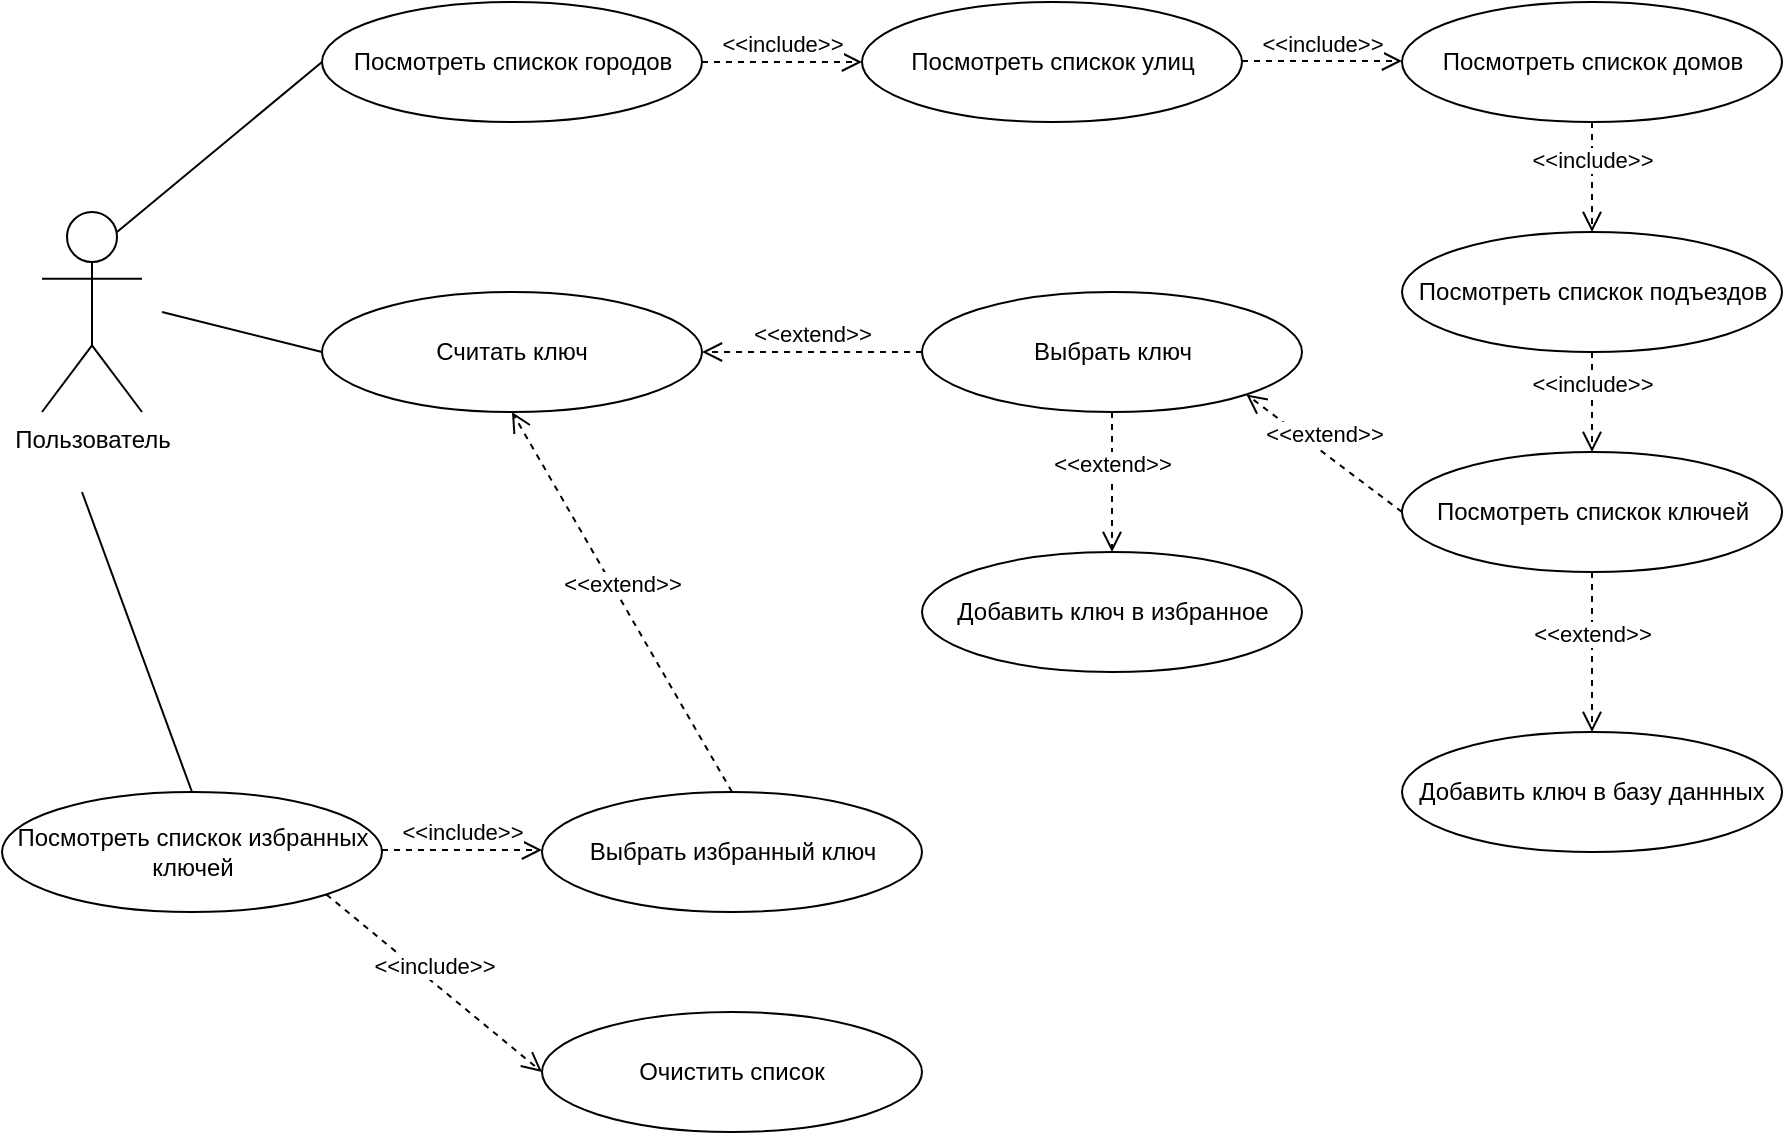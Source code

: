 <mxfile version="13.0.3" type="device"><diagram id="ROmb9GG0ga3p0YJN0fDe" name="Страница 1"><mxGraphModel dx="1038" dy="607" grid="1" gridSize="10" guides="1" tooltips="1" connect="1" arrows="1" fold="1" page="1" pageScale="1" pageWidth="1169" pageHeight="1654" math="0" shadow="0"><root><mxCell id="0"/><mxCell id="1" parent="0"/><mxCell id="heEhFixOHTxp85KrmSbz-1" value="Пользователь" style="shape=umlActor;verticalLabelPosition=bottom;labelBackgroundColor=#ffffff;verticalAlign=top;html=1;outlineConnect=0;" parent="1" vertex="1"><mxGeometry x="160" y="200" width="50" height="100" as="geometry"/></mxCell><mxCell id="heEhFixOHTxp85KrmSbz-4" value="" style="ellipse;whiteSpace=wrap;html=1;" parent="1" vertex="1"><mxGeometry x="300" y="95" width="190" height="60" as="geometry"/></mxCell><mxCell id="heEhFixOHTxp85KrmSbz-5" value="Посмотреть спискок городов" style="text;html=1;align=center;verticalAlign=middle;resizable=0;points=[];autosize=1;" parent="1" vertex="1"><mxGeometry x="310" y="115" width="170" height="20" as="geometry"/></mxCell><mxCell id="heEhFixOHTxp85KrmSbz-6" value="" style="ellipse;whiteSpace=wrap;html=1;" parent="1" vertex="1"><mxGeometry x="570" y="95" width="190" height="60" as="geometry"/></mxCell><mxCell id="heEhFixOHTxp85KrmSbz-7" value="Посмотреть спискок улиц" style="text;html=1;align=center;verticalAlign=middle;resizable=0;points=[];autosize=1;" parent="1" vertex="1"><mxGeometry x="585" y="115" width="160" height="20" as="geometry"/></mxCell><mxCell id="heEhFixOHTxp85KrmSbz-8" value="" style="ellipse;whiteSpace=wrap;html=1;" parent="1" vertex="1"><mxGeometry x="840" y="95" width="190" height="60" as="geometry"/></mxCell><mxCell id="heEhFixOHTxp85KrmSbz-9" value="Посмотреть спискок домов" style="text;html=1;align=center;verticalAlign=middle;resizable=0;points=[];autosize=1;" parent="1" vertex="1"><mxGeometry x="850" y="115" width="170" height="20" as="geometry"/></mxCell><mxCell id="heEhFixOHTxp85KrmSbz-10" value="" style="ellipse;whiteSpace=wrap;html=1;" parent="1" vertex="1"><mxGeometry x="840" y="210" width="190" height="60" as="geometry"/></mxCell><mxCell id="heEhFixOHTxp85KrmSbz-11" value="Посмотреть спискок подъездов" style="text;html=1;align=center;verticalAlign=middle;resizable=0;points=[];autosize=1;" parent="1" vertex="1"><mxGeometry x="840" y="230" width="190" height="20" as="geometry"/></mxCell><mxCell id="heEhFixOHTxp85KrmSbz-12" value="" style="ellipse;whiteSpace=wrap;html=1;" parent="1" vertex="1"><mxGeometry x="840" y="320" width="190" height="60" as="geometry"/></mxCell><mxCell id="heEhFixOHTxp85KrmSbz-13" value="Посмотреть спискок ключей" style="text;html=1;align=center;verticalAlign=middle;resizable=0;points=[];autosize=1;" parent="1" vertex="1"><mxGeometry x="850" y="340" width="170" height="20" as="geometry"/></mxCell><mxCell id="heEhFixOHTxp85KrmSbz-14" value="" style="endArrow=none;html=1;exitX=0.75;exitY=0.1;exitDx=0;exitDy=0;exitPerimeter=0;entryX=0;entryY=0.5;entryDx=0;entryDy=0;" parent="1" source="heEhFixOHTxp85KrmSbz-1" target="heEhFixOHTxp85KrmSbz-4" edge="1"><mxGeometry width="50" height="50" relative="1" as="geometry"><mxPoint x="390" y="300" as="sourcePoint"/><mxPoint x="440" y="250" as="targetPoint"/></mxGeometry></mxCell><mxCell id="heEhFixOHTxp85KrmSbz-15" value="&amp;lt;&amp;lt;include&amp;gt;&amp;gt;" style="html=1;verticalAlign=bottom;endArrow=open;dashed=1;endSize=8;exitX=1;exitY=0.5;exitDx=0;exitDy=0;entryX=0;entryY=0.5;entryDx=0;entryDy=0;" parent="1" source="heEhFixOHTxp85KrmSbz-4" target="heEhFixOHTxp85KrmSbz-6" edge="1"><mxGeometry relative="1" as="geometry"><mxPoint x="590" y="220" as="sourcePoint"/><mxPoint x="510" y="220" as="targetPoint"/></mxGeometry></mxCell><mxCell id="heEhFixOHTxp85KrmSbz-17" value="&amp;lt;&amp;lt;include&amp;gt;&amp;gt;" style="html=1;verticalAlign=bottom;endArrow=open;dashed=1;endSize=8;exitX=1;exitY=0.5;exitDx=0;exitDy=0;entryX=0;entryY=0.5;entryDx=0;entryDy=0;" parent="1" edge="1"><mxGeometry relative="1" as="geometry"><mxPoint x="760" y="124.5" as="sourcePoint"/><mxPoint x="840" y="124.5" as="targetPoint"/></mxGeometry></mxCell><mxCell id="heEhFixOHTxp85KrmSbz-18" value="&amp;lt;&amp;lt;include&amp;gt;&amp;gt;" style="html=1;verticalAlign=bottom;endArrow=open;dashed=1;endSize=8;exitX=0.5;exitY=1;exitDx=0;exitDy=0;entryX=0.5;entryY=0;entryDx=0;entryDy=0;" parent="1" source="heEhFixOHTxp85KrmSbz-8" target="heEhFixOHTxp85KrmSbz-10" edge="1"><mxGeometry relative="1" as="geometry"><mxPoint x="510" y="145" as="sourcePoint"/><mxPoint x="590" y="145" as="targetPoint"/></mxGeometry></mxCell><mxCell id="heEhFixOHTxp85KrmSbz-19" value="&amp;lt;&amp;lt;include&amp;gt;&amp;gt;" style="html=1;verticalAlign=bottom;endArrow=open;dashed=1;endSize=8;exitX=0.5;exitY=1;exitDx=0;exitDy=0;entryX=0.5;entryY=0;entryDx=0;entryDy=0;" parent="1" source="heEhFixOHTxp85KrmSbz-10" target="heEhFixOHTxp85KrmSbz-12" edge="1"><mxGeometry relative="1" as="geometry"><mxPoint x="520" y="155" as="sourcePoint"/><mxPoint x="600" y="155" as="targetPoint"/></mxGeometry></mxCell><mxCell id="heEhFixOHTxp85KrmSbz-20" value="Считать ключ" style="ellipse;whiteSpace=wrap;html=1;" parent="1" vertex="1"><mxGeometry x="300" y="240" width="190" height="60" as="geometry"/></mxCell><mxCell id="heEhFixOHTxp85KrmSbz-22" value="" style="ellipse;whiteSpace=wrap;html=1;" parent="1" vertex="1"><mxGeometry x="140" y="490" width="190" height="60" as="geometry"/></mxCell><mxCell id="heEhFixOHTxp85KrmSbz-23" value="Посмотреть спискок избранных&lt;br&gt;ключей" style="text;html=1;align=center;verticalAlign=middle;resizable=0;points=[];autosize=1;" parent="1" vertex="1"><mxGeometry x="140" y="505" width="190" height="30" as="geometry"/></mxCell><mxCell id="heEhFixOHTxp85KrmSbz-24" value="Добавить ключ в базу даннных" style="ellipse;whiteSpace=wrap;html=1;" parent="1" vertex="1"><mxGeometry x="840" y="460" width="190" height="60" as="geometry"/></mxCell><mxCell id="heEhFixOHTxp85KrmSbz-25" value="&amp;lt;&amp;lt;extend&amp;gt;&amp;gt;" style="html=1;verticalAlign=bottom;endArrow=open;dashed=1;endSize=8;exitX=0.5;exitY=1;exitDx=0;exitDy=0;entryX=0.5;entryY=0;entryDx=0;entryDy=0;" parent="1" source="heEhFixOHTxp85KrmSbz-12" target="heEhFixOHTxp85KrmSbz-24" edge="1"><mxGeometry relative="1" as="geometry"><mxPoint x="909.995" y="380.003" as="sourcePoint"/><mxPoint x="852.82" y="338.79" as="targetPoint"/></mxGeometry></mxCell><mxCell id="heEhFixOHTxp85KrmSbz-26" value="&amp;lt;&amp;lt;extend&amp;gt;&amp;gt;" style="html=1;verticalAlign=bottom;endArrow=open;dashed=1;endSize=8;entryX=1;entryY=1;entryDx=0;entryDy=0;" parent="1" target="heEhFixOHTxp85KrmSbz-27" edge="1"><mxGeometry relative="1" as="geometry"><mxPoint x="840" y="350" as="sourcePoint"/><mxPoint x="920" y="430" as="targetPoint"/></mxGeometry></mxCell><mxCell id="heEhFixOHTxp85KrmSbz-27" value="" style="ellipse;whiteSpace=wrap;html=1;" parent="1" vertex="1"><mxGeometry x="600" y="240" width="190" height="60" as="geometry"/></mxCell><mxCell id="heEhFixOHTxp85KrmSbz-28" value="Выбрать ключ" style="text;html=1;align=center;verticalAlign=middle;resizable=0;points=[];autosize=1;" parent="1" vertex="1"><mxGeometry x="650" y="260" width="90" height="20" as="geometry"/></mxCell><mxCell id="heEhFixOHTxp85KrmSbz-29" value="" style="endArrow=none;html=1;entryX=0;entryY=0.5;entryDx=0;entryDy=0;" parent="1" target="heEhFixOHTxp85KrmSbz-20" edge="1"><mxGeometry width="50" height="50" relative="1" as="geometry"><mxPoint x="220" y="250" as="sourcePoint"/><mxPoint x="320" y="320" as="targetPoint"/></mxGeometry></mxCell><mxCell id="heEhFixOHTxp85KrmSbz-30" value="" style="endArrow=none;html=1;entryX=0.5;entryY=0;entryDx=0;entryDy=0;" parent="1" target="heEhFixOHTxp85KrmSbz-22" edge="1"><mxGeometry width="50" height="50" relative="1" as="geometry"><mxPoint x="180" y="340" as="sourcePoint"/><mxPoint x="310" y="300" as="targetPoint"/></mxGeometry></mxCell><mxCell id="heEhFixOHTxp85KrmSbz-31" value="&amp;lt;&amp;lt;extend&amp;gt;&amp;gt;" style="html=1;verticalAlign=bottom;endArrow=open;dashed=1;endSize=8;exitX=0;exitY=0.5;exitDx=0;exitDy=0;entryX=1;entryY=0.5;entryDx=0;entryDy=0;" parent="1" source="heEhFixOHTxp85KrmSbz-27" target="heEhFixOHTxp85KrmSbz-20" edge="1"><mxGeometry relative="1" as="geometry"><mxPoint x="560" y="310" as="sourcePoint"/><mxPoint x="480" y="310" as="targetPoint"/></mxGeometry></mxCell><mxCell id="heEhFixOHTxp85KrmSbz-35" value="" style="ellipse;whiteSpace=wrap;html=1;" parent="1" vertex="1"><mxGeometry x="600" y="370" width="190" height="60" as="geometry"/></mxCell><mxCell id="heEhFixOHTxp85KrmSbz-36" value="Добавить ключ в избранное" style="text;html=1;align=center;verticalAlign=middle;resizable=0;points=[];autosize=1;" parent="1" vertex="1"><mxGeometry x="610" y="390" width="170" height="20" as="geometry"/></mxCell><mxCell id="heEhFixOHTxp85KrmSbz-37" value="&amp;lt;&amp;lt;extend&amp;gt;&amp;gt;" style="html=1;verticalAlign=bottom;endArrow=open;dashed=1;endSize=8;exitX=0.5;exitY=1;exitDx=0;exitDy=0;entryX=0.5;entryY=0;entryDx=0;entryDy=0;" parent="1" source="heEhFixOHTxp85KrmSbz-27" target="heEhFixOHTxp85KrmSbz-35" edge="1"><mxGeometry relative="1" as="geometry"><mxPoint x="610" y="280" as="sourcePoint"/><mxPoint x="500" y="280" as="targetPoint"/></mxGeometry></mxCell><mxCell id="heEhFixOHTxp85KrmSbz-38" value="" style="ellipse;whiteSpace=wrap;html=1;" parent="1" vertex="1"><mxGeometry x="410" y="490" width="190" height="60" as="geometry"/></mxCell><mxCell id="heEhFixOHTxp85KrmSbz-39" value="Выбрать избранный ключ" style="text;html=1;align=center;verticalAlign=middle;resizable=0;points=[];autosize=1;" parent="1" vertex="1"><mxGeometry x="425" y="510" width="160" height="20" as="geometry"/></mxCell><mxCell id="heEhFixOHTxp85KrmSbz-40" value="&amp;lt;&amp;lt;include&amp;gt;&amp;gt;" style="html=1;verticalAlign=bottom;endArrow=open;dashed=1;endSize=8;exitX=1;exitY=0.5;exitDx=0;exitDy=0;entryX=0;entryY=0.5;entryDx=0;entryDy=0;" parent="1" edge="1"><mxGeometry relative="1" as="geometry"><mxPoint x="330" y="519" as="sourcePoint"/><mxPoint x="410" y="519" as="targetPoint"/></mxGeometry></mxCell><mxCell id="heEhFixOHTxp85KrmSbz-41" value="&amp;lt;&amp;lt;extend&amp;gt;&amp;gt;" style="html=1;verticalAlign=bottom;endArrow=open;dashed=1;endSize=8;exitX=0.5;exitY=0;exitDx=0;exitDy=0;entryX=0.5;entryY=1;entryDx=0;entryDy=0;" parent="1" source="heEhFixOHTxp85KrmSbz-38" target="heEhFixOHTxp85KrmSbz-20" edge="1"><mxGeometry relative="1" as="geometry"><mxPoint x="610" y="280" as="sourcePoint"/><mxPoint x="500" y="280" as="targetPoint"/></mxGeometry></mxCell><mxCell id="Fj2nQdi9m9bSt6585YR4-2" value="Очистить список" style="ellipse;whiteSpace=wrap;html=1;" vertex="1" parent="1"><mxGeometry x="410" y="600" width="190" height="60" as="geometry"/></mxCell><mxCell id="Fj2nQdi9m9bSt6585YR4-3" value="&amp;lt;&amp;lt;include&amp;gt;&amp;gt;" style="html=1;verticalAlign=bottom;endArrow=open;dashed=1;endSize=8;exitX=1;exitY=1;exitDx=0;exitDy=0;entryX=0;entryY=0.5;entryDx=0;entryDy=0;" edge="1" parent="1" source="heEhFixOHTxp85KrmSbz-22" target="Fj2nQdi9m9bSt6585YR4-2"><mxGeometry relative="1" as="geometry"><mxPoint x="340" y="529" as="sourcePoint"/><mxPoint x="420" y="529" as="targetPoint"/></mxGeometry></mxCell></root></mxGraphModel></diagram></mxfile>